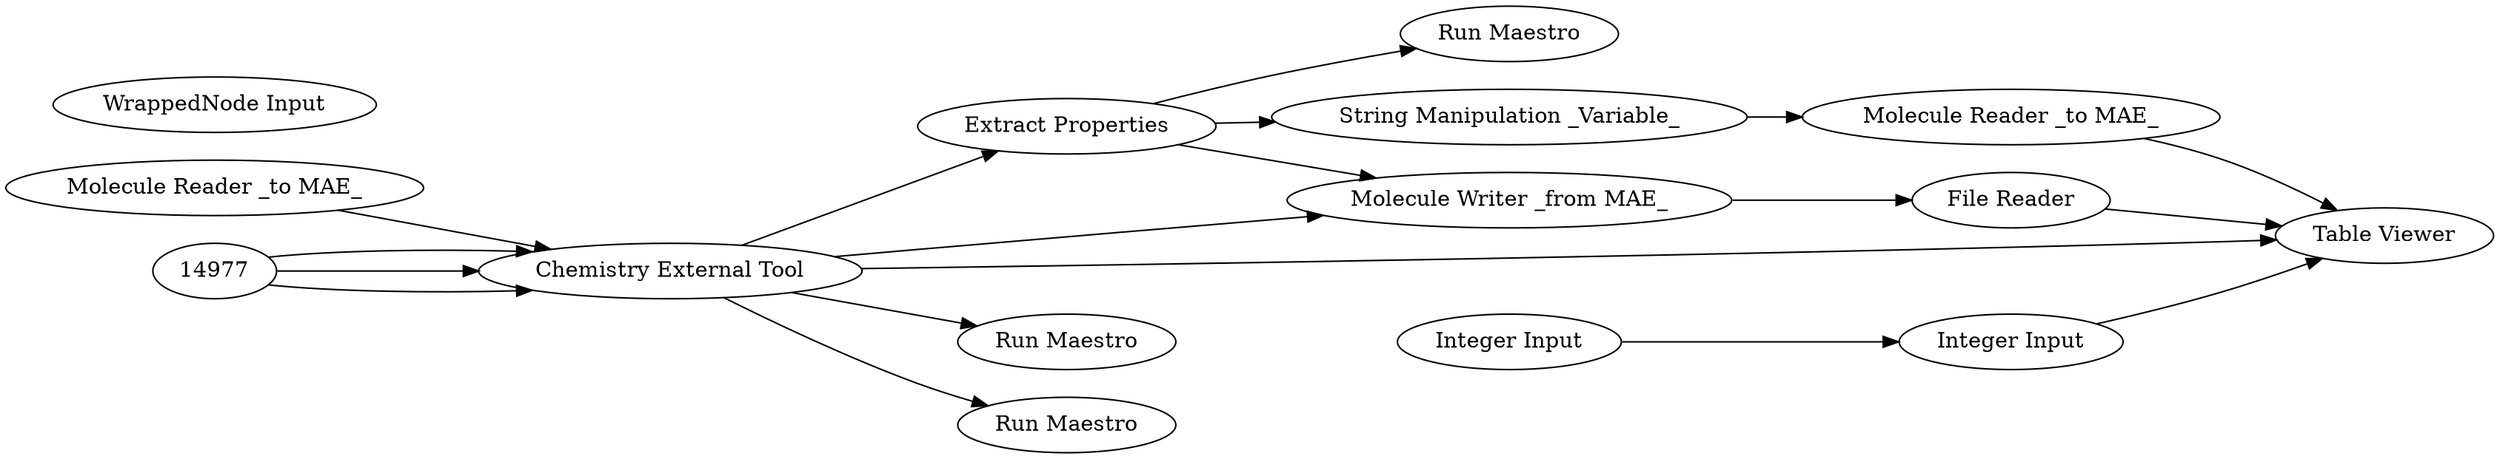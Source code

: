 digraph {
	14968 [label="Molecule Reader _to MAE_"]
	14975 [label="Chemistry External Tool"]
	14976 [label="Run Maestro"]
	14974 [label="File Reader"]
	14978 [label="Single Selection"]
	14981 [label="Molecule Reader _to MAE_"]
	14984 [label="String Manipulation _Variable_"]
	14989 [label="Integer Input"]
	14990 [label="Integer Input"]
	14991 [label="WrappedNode Input"]
	14992 [label="WrappedNode Output"]
	14993 [label="String Manipulation _Variable_"]
	14978 [label="Extract Properties"]
	14979 [label="Run Maestro"]
	14992 [label="Table Viewer"]
	14993 [label="Molecule Writer _from MAE_"]
	15000 [label="Run Maestro"]
	14974 -> 14992
	14978 -> 14993
	14978 -> 14984
	14981 -> 14992
	14984 -> 14981
	14989 -> 14990
	14990 -> 14992
	14993 -> 14974
	14968 -> 14975
	14975 -> 14979
	14975 -> 14978
	14975 -> 14992
	14975 -> 14993
	14975 -> 15000
	14977 -> 14975
	14977 -> 14975
	14977 -> 14975
	14978 -> 14976
	rankdir=LR
}

